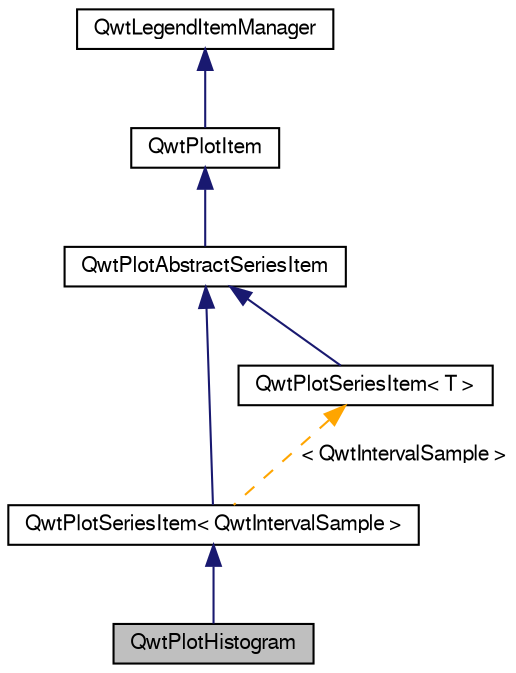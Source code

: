 digraph G
{
  edge [fontname="FreeSans",fontsize="10",labelfontname="FreeSans",labelfontsize="10"];
  node [fontname="FreeSans",fontsize="10",shape=record];
  Node1 [label="QwtPlotHistogram",height=0.2,width=0.4,color="black", fillcolor="grey75", style="filled" fontcolor="black"];
  Node2 -> Node1 [dir="back",color="midnightblue",fontsize="10",style="solid",fontname="FreeSans"];
  Node2 [label="QwtPlotSeriesItem\< QwtIntervalSample \>",height=0.2,width=0.4,color="black", fillcolor="white", style="filled",URL="$class_qwt_plot_series_item.html"];
  Node3 -> Node2 [dir="back",color="midnightblue",fontsize="10",style="solid",fontname="FreeSans"];
  Node3 [label="QwtPlotAbstractSeriesItem",height=0.2,width=0.4,color="black", fillcolor="white", style="filled",URL="$class_qwt_plot_abstract_series_item.html",tooltip="Base class for plot items representing a series of samples."];
  Node4 -> Node3 [dir="back",color="midnightblue",fontsize="10",style="solid",fontname="FreeSans"];
  Node4 [label="QwtPlotItem",height=0.2,width=0.4,color="black", fillcolor="white", style="filled",URL="$class_qwt_plot_item.html",tooltip="Base class for items on the plot canvas."];
  Node5 -> Node4 [dir="back",color="midnightblue",fontsize="10",style="solid",fontname="FreeSans"];
  Node5 [label="QwtLegendItemManager",height=0.2,width=0.4,color="black", fillcolor="white", style="filled",URL="$class_qwt_legend_item_manager.html",tooltip="Abstract API to bind plot items to the legend."];
  Node6 -> Node2 [dir="back",color="orange",fontsize="10",style="dashed",label=" \< QwtIntervalSample \>" ,fontname="FreeSans"];
  Node6 [label="QwtPlotSeriesItem\< T \>",height=0.2,width=0.4,color="black", fillcolor="white", style="filled",URL="$class_qwt_plot_series_item.html",tooltip="Class template for plot items representing a series of samples."];
  Node3 -> Node6 [dir="back",color="midnightblue",fontsize="10",style="solid",fontname="FreeSans"];
}
